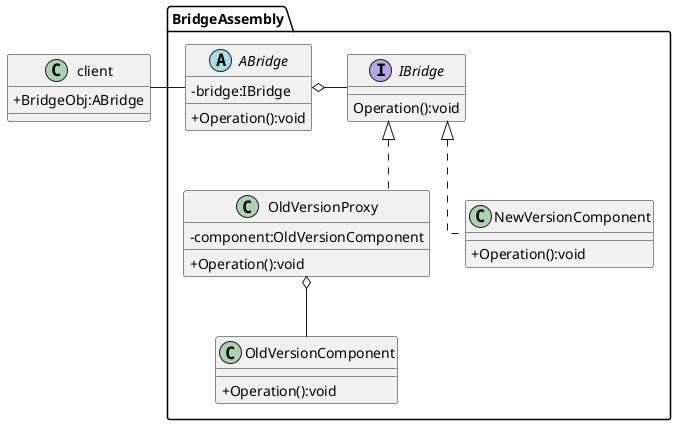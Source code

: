 @startuml Bridge
skinparam Linetype ortho
skinparam ClassAttributeIconSize 0

class client {
    + BridgeObj:ABridge
}
client -right- BridgeAssembly.ABridge

namespace BridgeAssembly {
    abstract class ABridge {
        - bridge:IBridge
        + Operation():void
    }
    ABridge o-right- IBridge

    interface IBridge {
        Operation():void
    }
    IBridge <|.. OldVersionProxy
    IBridge <|.down. NewVersionComponent

    class NewVersionComponent {
        + Operation():void
    }

    class OldVersionProxy {
        - component:OldVersionComponent
        + Operation():void
    }
    OldVersionProxy o-down- OldVersionComponent

    class OldVersionComponent {
        + Operation():void
    }
}

@enduml